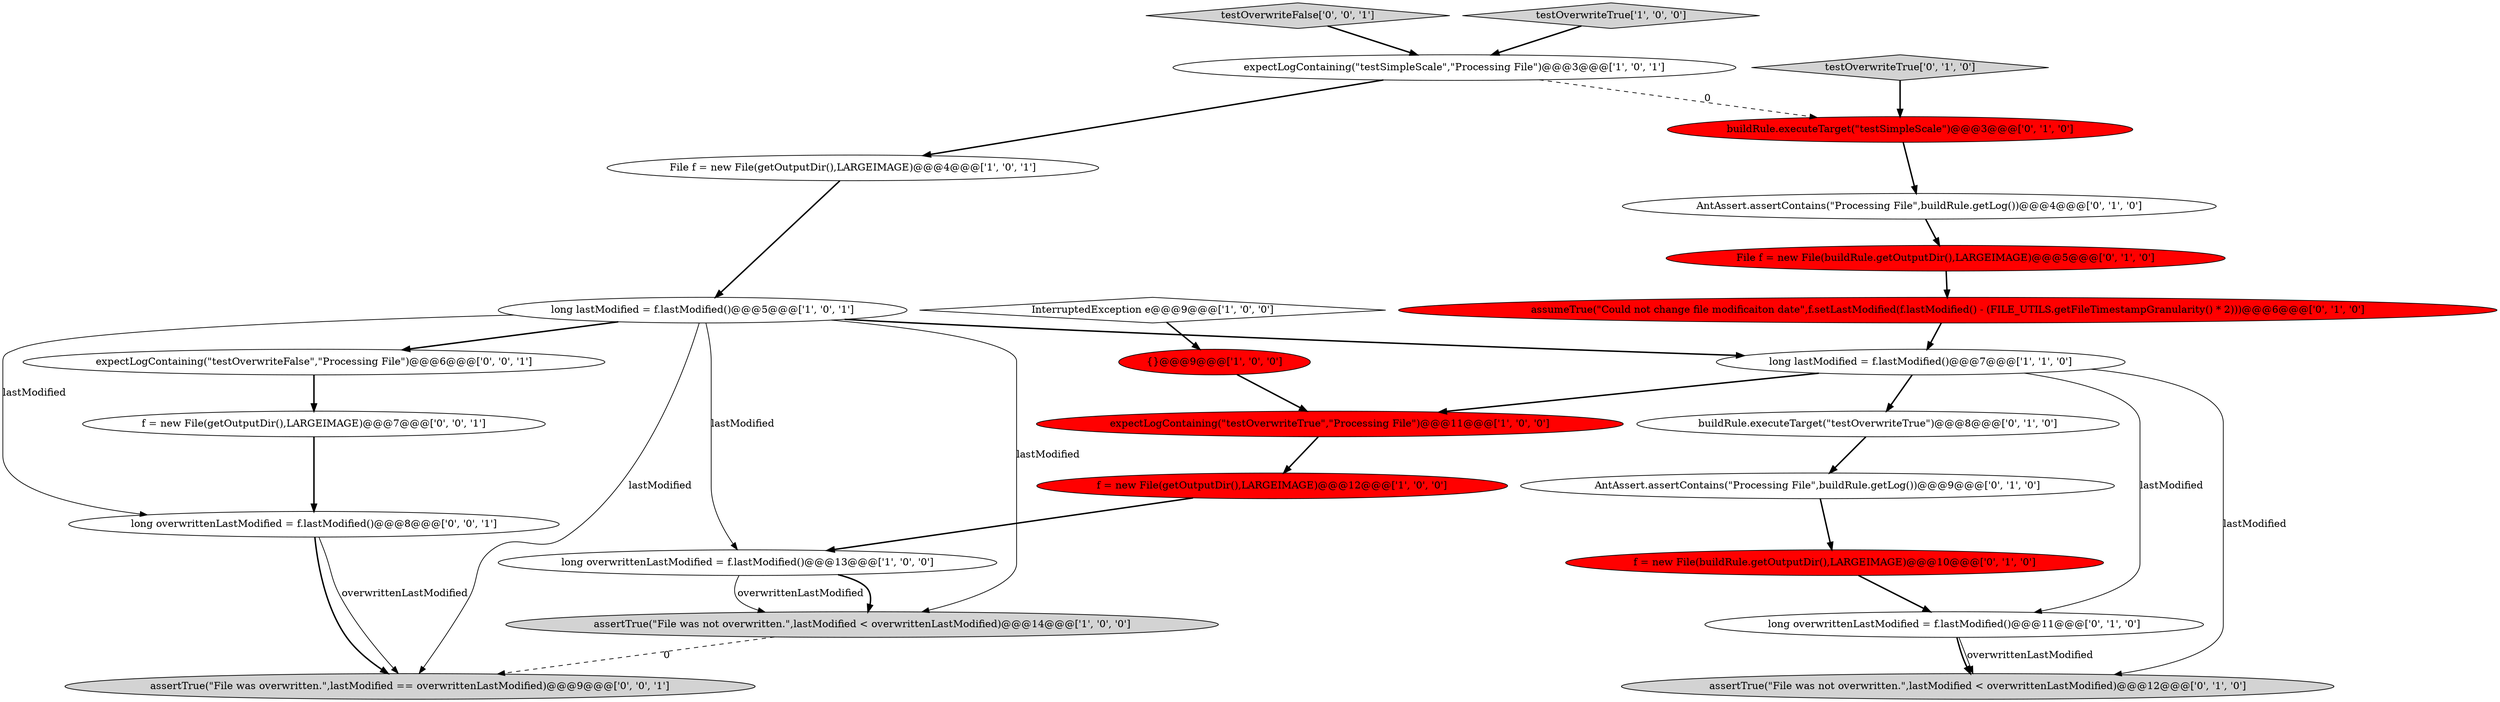 digraph {
18 [style = filled, label = "AntAssert.assertContains(\"Processing File\",buildRule.getLog())@@@4@@@['0', '1', '0']", fillcolor = white, shape = ellipse image = "AAA0AAABBB2BBB"];
6 [style = filled, label = "expectLogContaining(\"testOverwriteTrue\",\"Processing File\")@@@11@@@['1', '0', '0']", fillcolor = red, shape = ellipse image = "AAA1AAABBB1BBB"];
4 [style = filled, label = "long lastModified = f.lastModified()@@@5@@@['1', '0', '1']", fillcolor = white, shape = ellipse image = "AAA0AAABBB1BBB"];
14 [style = filled, label = "assumeTrue(\"Could not change file modificaiton date\",f.setLastModified(f.lastModified() - (FILE_UTILS.getFileTimestampGranularity() * 2)))@@@6@@@['0', '1', '0']", fillcolor = red, shape = ellipse image = "AAA1AAABBB2BBB"];
19 [style = filled, label = "long overwrittenLastModified = f.lastModified()@@@11@@@['0', '1', '0']", fillcolor = white, shape = ellipse image = "AAA0AAABBB2BBB"];
3 [style = filled, label = "InterruptedException e@@@9@@@['1', '0', '0']", fillcolor = white, shape = diamond image = "AAA0AAABBB1BBB"];
2 [style = filled, label = "File f = new File(getOutputDir(),LARGEIMAGE)@@@4@@@['1', '0', '1']", fillcolor = white, shape = ellipse image = "AAA0AAABBB1BBB"];
1 [style = filled, label = "expectLogContaining(\"testSimpleScale\",\"Processing File\")@@@3@@@['1', '0', '1']", fillcolor = white, shape = ellipse image = "AAA0AAABBB1BBB"];
9 [style = filled, label = "f = new File(getOutputDir(),LARGEIMAGE)@@@12@@@['1', '0', '0']", fillcolor = red, shape = ellipse image = "AAA1AAABBB1BBB"];
11 [style = filled, label = "File f = new File(buildRule.getOutputDir(),LARGEIMAGE)@@@5@@@['0', '1', '0']", fillcolor = red, shape = ellipse image = "AAA1AAABBB2BBB"];
0 [style = filled, label = "assertTrue(\"File was not overwritten.\",lastModified < overwrittenLastModified)@@@14@@@['1', '0', '0']", fillcolor = lightgray, shape = ellipse image = "AAA0AAABBB1BBB"];
23 [style = filled, label = "f = new File(getOutputDir(),LARGEIMAGE)@@@7@@@['0', '0', '1']", fillcolor = white, shape = ellipse image = "AAA0AAABBB3BBB"];
20 [style = filled, label = "assertTrue(\"File was not overwritten.\",lastModified < overwrittenLastModified)@@@12@@@['0', '1', '0']", fillcolor = lightgray, shape = ellipse image = "AAA0AAABBB2BBB"];
17 [style = filled, label = "f = new File(buildRule.getOutputDir(),LARGEIMAGE)@@@10@@@['0', '1', '0']", fillcolor = red, shape = ellipse image = "AAA1AAABBB2BBB"];
22 [style = filled, label = "expectLogContaining(\"testOverwriteFalse\",\"Processing File\")@@@6@@@['0', '0', '1']", fillcolor = white, shape = ellipse image = "AAA0AAABBB3BBB"];
25 [style = filled, label = "testOverwriteFalse['0', '0', '1']", fillcolor = lightgray, shape = diamond image = "AAA0AAABBB3BBB"];
16 [style = filled, label = "AntAssert.assertContains(\"Processing File\",buildRule.getLog())@@@9@@@['0', '1', '0']", fillcolor = white, shape = ellipse image = "AAA0AAABBB2BBB"];
7 [style = filled, label = "{}@@@9@@@['1', '0', '0']", fillcolor = red, shape = ellipse image = "AAA1AAABBB1BBB"];
21 [style = filled, label = "assertTrue(\"File was overwritten.\",lastModified == overwrittenLastModified)@@@9@@@['0', '0', '1']", fillcolor = lightgray, shape = ellipse image = "AAA0AAABBB3BBB"];
15 [style = filled, label = "buildRule.executeTarget(\"testOverwriteTrue\")@@@8@@@['0', '1', '0']", fillcolor = white, shape = ellipse image = "AAA0AAABBB2BBB"];
24 [style = filled, label = "long overwrittenLastModified = f.lastModified()@@@8@@@['0', '0', '1']", fillcolor = white, shape = ellipse image = "AAA0AAABBB3BBB"];
8 [style = filled, label = "long overwrittenLastModified = f.lastModified()@@@13@@@['1', '0', '0']", fillcolor = white, shape = ellipse image = "AAA0AAABBB1BBB"];
13 [style = filled, label = "buildRule.executeTarget(\"testSimpleScale\")@@@3@@@['0', '1', '0']", fillcolor = red, shape = ellipse image = "AAA1AAABBB2BBB"];
10 [style = filled, label = "testOverwriteTrue['1', '0', '0']", fillcolor = lightgray, shape = diamond image = "AAA0AAABBB1BBB"];
12 [style = filled, label = "testOverwriteTrue['0', '1', '0']", fillcolor = lightgray, shape = diamond image = "AAA0AAABBB2BBB"];
5 [style = filled, label = "long lastModified = f.lastModified()@@@7@@@['1', '1', '0']", fillcolor = white, shape = ellipse image = "AAA0AAABBB1BBB"];
5->19 [style = solid, label="lastModified"];
25->1 [style = bold, label=""];
24->21 [style = solid, label="overwrittenLastModified"];
11->14 [style = bold, label=""];
19->20 [style = bold, label=""];
18->11 [style = bold, label=""];
4->8 [style = solid, label="lastModified"];
5->15 [style = bold, label=""];
16->17 [style = bold, label=""];
9->8 [style = bold, label=""];
15->16 [style = bold, label=""];
2->4 [style = bold, label=""];
22->23 [style = bold, label=""];
4->24 [style = solid, label="lastModified"];
17->19 [style = bold, label=""];
1->13 [style = dashed, label="0"];
8->0 [style = bold, label=""];
12->13 [style = bold, label=""];
4->21 [style = solid, label="lastModified"];
19->20 [style = solid, label="overwrittenLastModified"];
23->24 [style = bold, label=""];
8->0 [style = solid, label="overwrittenLastModified"];
5->6 [style = bold, label=""];
3->7 [style = bold, label=""];
24->21 [style = bold, label=""];
5->20 [style = solid, label="lastModified"];
0->21 [style = dashed, label="0"];
7->6 [style = bold, label=""];
4->0 [style = solid, label="lastModified"];
1->2 [style = bold, label=""];
6->9 [style = bold, label=""];
10->1 [style = bold, label=""];
4->5 [style = bold, label=""];
4->22 [style = bold, label=""];
13->18 [style = bold, label=""];
14->5 [style = bold, label=""];
}
